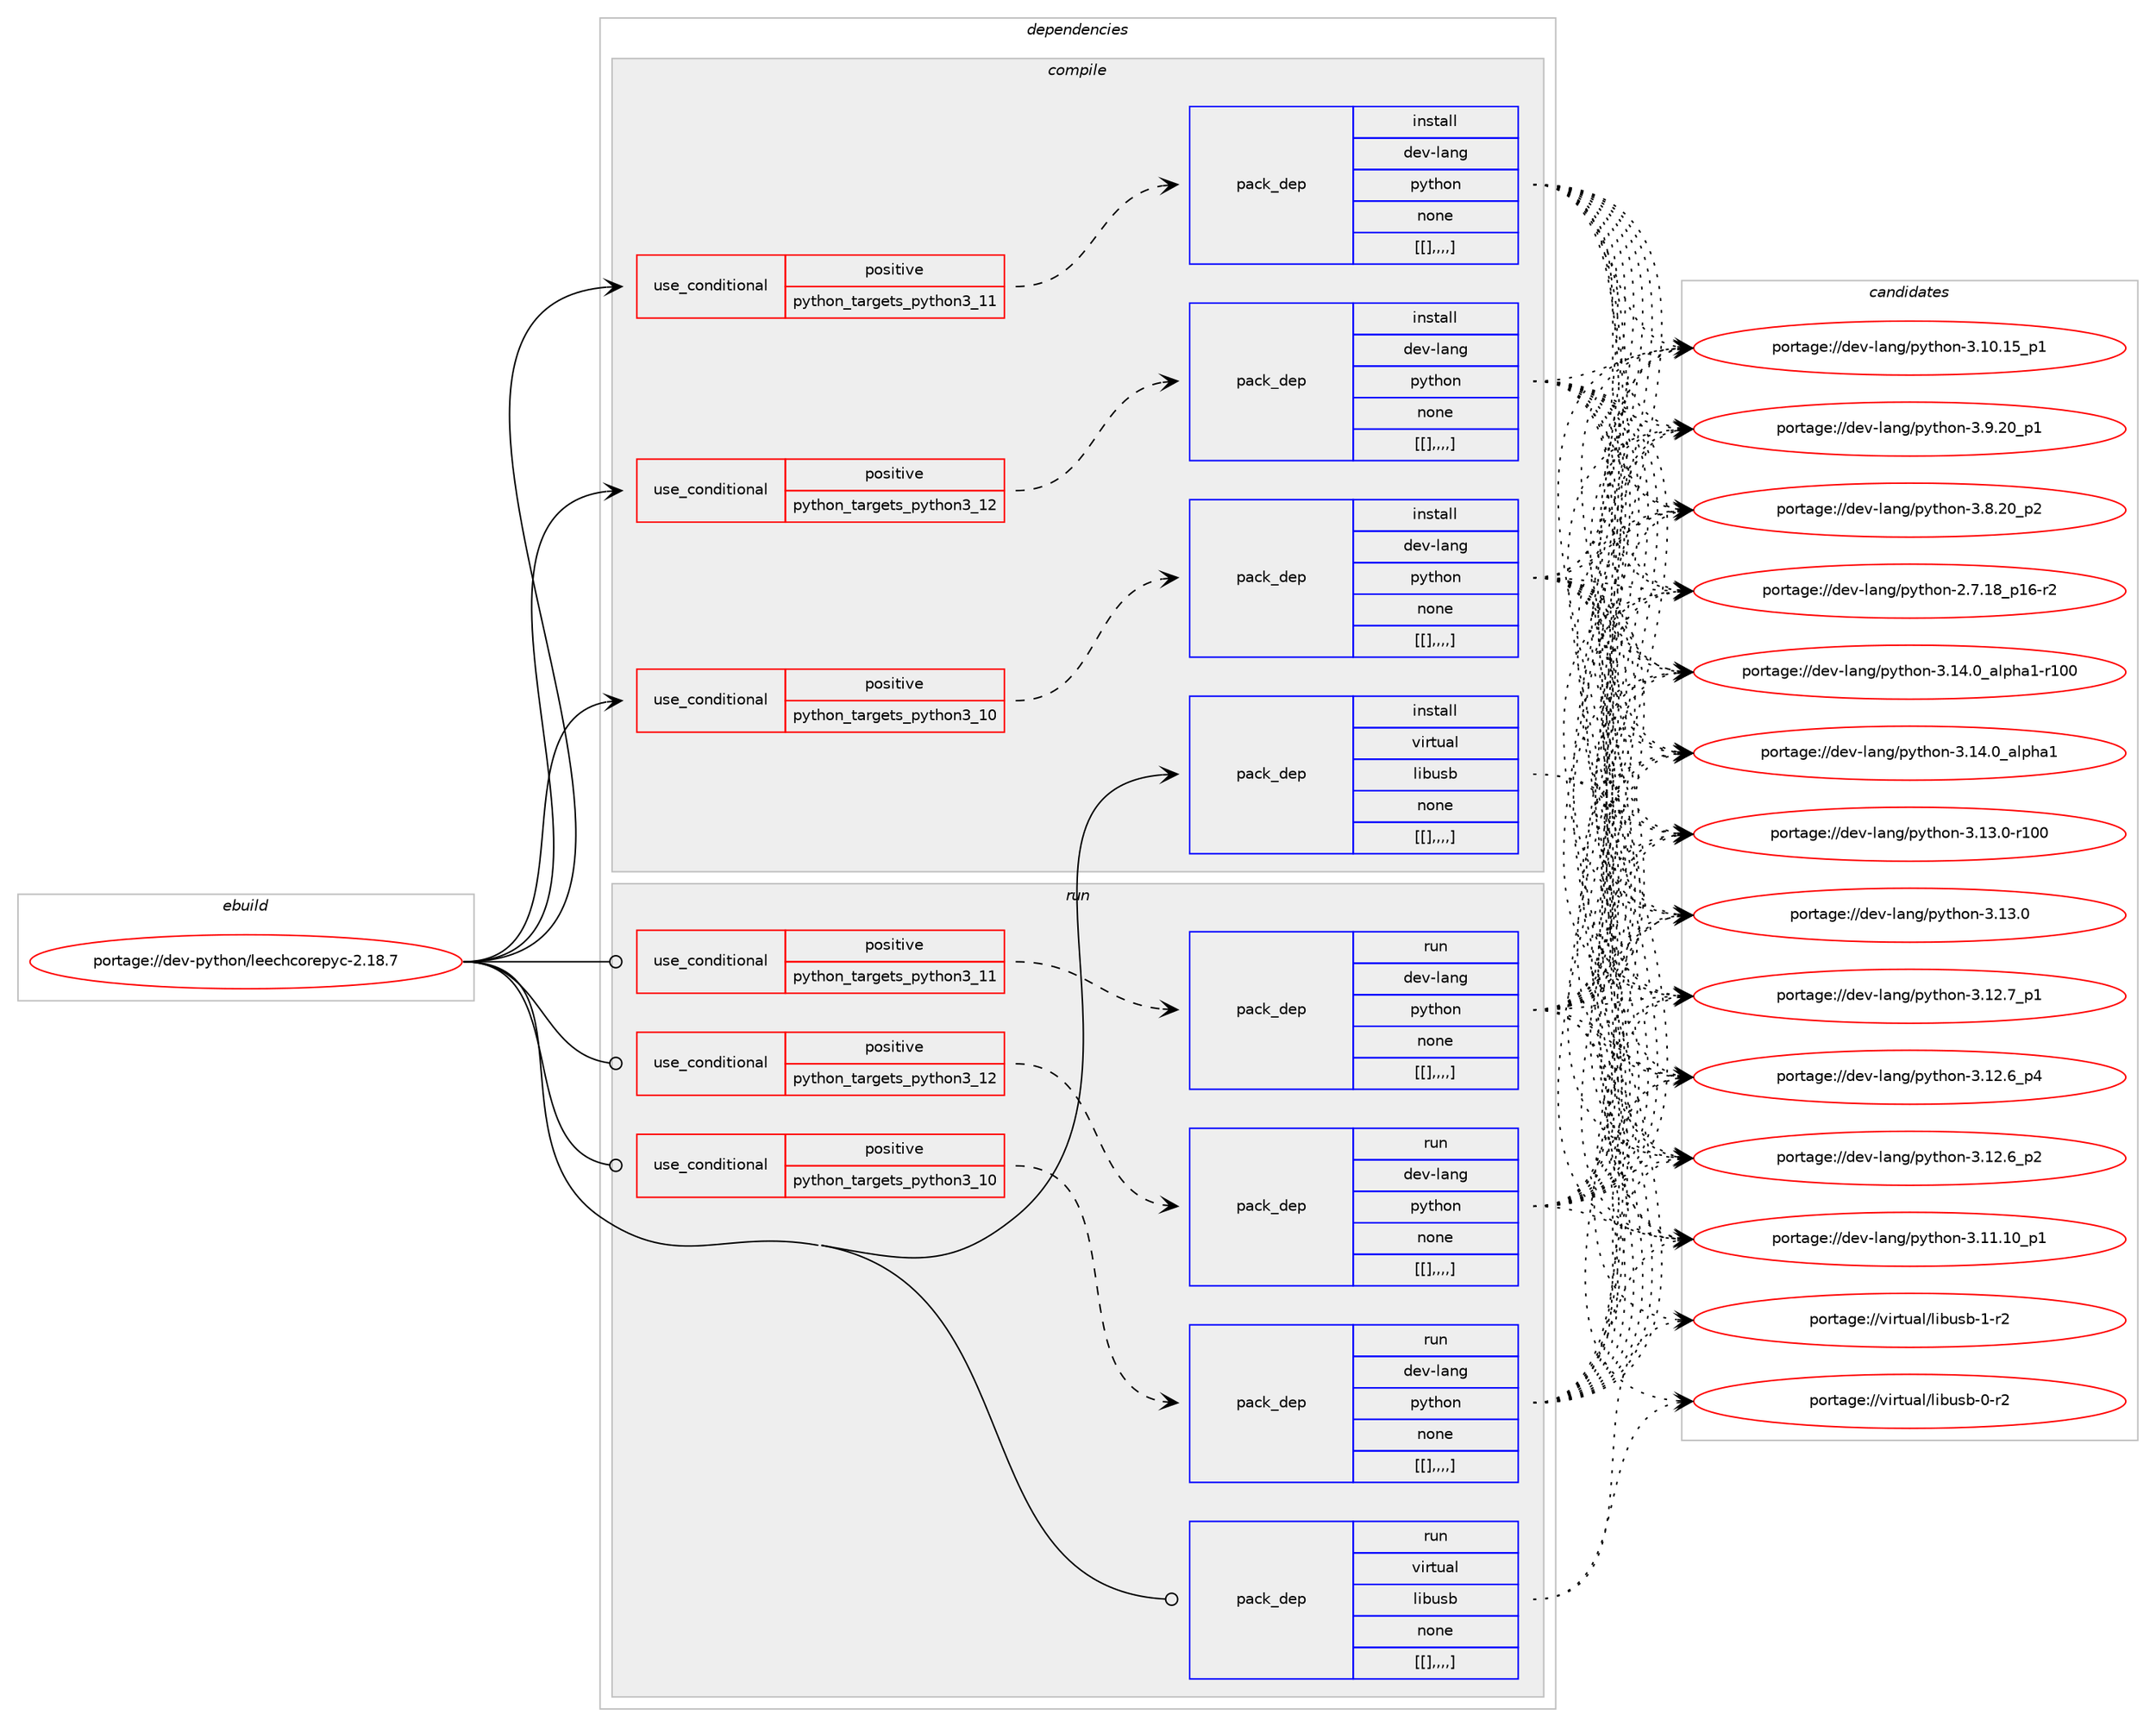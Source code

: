 digraph prolog {

# *************
# Graph options
# *************

newrank=true;
concentrate=true;
compound=true;
graph [rankdir=LR,fontname=Helvetica,fontsize=10,ranksep=1.5];#, ranksep=2.5, nodesep=0.2];
edge  [arrowhead=vee];
node  [fontname=Helvetica,fontsize=10];

# **********
# The ebuild
# **********

subgraph cluster_leftcol {
color=gray;
label=<<i>ebuild</i>>;
id [label="portage://dev-python/leechcorepyc-2.18.7", color=red, width=4, href="../dev-python/leechcorepyc-2.18.7.svg"];
}

# ****************
# The dependencies
# ****************

subgraph cluster_midcol {
color=gray;
label=<<i>dependencies</i>>;
subgraph cluster_compile {
fillcolor="#eeeeee";
style=filled;
label=<<i>compile</i>>;
subgraph cond36448 {
dependency155417 [label=<<TABLE BORDER="0" CELLBORDER="1" CELLSPACING="0" CELLPADDING="4"><TR><TD ROWSPAN="3" CELLPADDING="10">use_conditional</TD></TR><TR><TD>positive</TD></TR><TR><TD>python_targets_python3_10</TD></TR></TABLE>>, shape=none, color=red];
subgraph pack117673 {
dependency155485 [label=<<TABLE BORDER="0" CELLBORDER="1" CELLSPACING="0" CELLPADDING="4" WIDTH="220"><TR><TD ROWSPAN="6" CELLPADDING="30">pack_dep</TD></TR><TR><TD WIDTH="110">install</TD></TR><TR><TD>dev-lang</TD></TR><TR><TD>python</TD></TR><TR><TD>none</TD></TR><TR><TD>[[],,,,]</TD></TR></TABLE>>, shape=none, color=blue];
}
dependency155417:e -> dependency155485:w [weight=20,style="dashed",arrowhead="vee"];
}
id:e -> dependency155417:w [weight=20,style="solid",arrowhead="vee"];
subgraph cond36484 {
dependency155511 [label=<<TABLE BORDER="0" CELLBORDER="1" CELLSPACING="0" CELLPADDING="4"><TR><TD ROWSPAN="3" CELLPADDING="10">use_conditional</TD></TR><TR><TD>positive</TD></TR><TR><TD>python_targets_python3_11</TD></TR></TABLE>>, shape=none, color=red];
subgraph pack117711 {
dependency155536 [label=<<TABLE BORDER="0" CELLBORDER="1" CELLSPACING="0" CELLPADDING="4" WIDTH="220"><TR><TD ROWSPAN="6" CELLPADDING="30">pack_dep</TD></TR><TR><TD WIDTH="110">install</TD></TR><TR><TD>dev-lang</TD></TR><TR><TD>python</TD></TR><TR><TD>none</TD></TR><TR><TD>[[],,,,]</TD></TR></TABLE>>, shape=none, color=blue];
}
dependency155511:e -> dependency155536:w [weight=20,style="dashed",arrowhead="vee"];
}
id:e -> dependency155511:w [weight=20,style="solid",arrowhead="vee"];
subgraph cond36532 {
dependency155645 [label=<<TABLE BORDER="0" CELLBORDER="1" CELLSPACING="0" CELLPADDING="4"><TR><TD ROWSPAN="3" CELLPADDING="10">use_conditional</TD></TR><TR><TD>positive</TD></TR><TR><TD>python_targets_python3_12</TD></TR></TABLE>>, shape=none, color=red];
subgraph pack117822 {
dependency155748 [label=<<TABLE BORDER="0" CELLBORDER="1" CELLSPACING="0" CELLPADDING="4" WIDTH="220"><TR><TD ROWSPAN="6" CELLPADDING="30">pack_dep</TD></TR><TR><TD WIDTH="110">install</TD></TR><TR><TD>dev-lang</TD></TR><TR><TD>python</TD></TR><TR><TD>none</TD></TR><TR><TD>[[],,,,]</TD></TR></TABLE>>, shape=none, color=blue];
}
dependency155645:e -> dependency155748:w [weight=20,style="dashed",arrowhead="vee"];
}
id:e -> dependency155645:w [weight=20,style="solid",arrowhead="vee"];
subgraph pack117884 {
dependency155807 [label=<<TABLE BORDER="0" CELLBORDER="1" CELLSPACING="0" CELLPADDING="4" WIDTH="220"><TR><TD ROWSPAN="6" CELLPADDING="30">pack_dep</TD></TR><TR><TD WIDTH="110">install</TD></TR><TR><TD>virtual</TD></TR><TR><TD>libusb</TD></TR><TR><TD>none</TD></TR><TR><TD>[[],,,,]</TD></TR></TABLE>>, shape=none, color=blue];
}
id:e -> dependency155807:w [weight=20,style="solid",arrowhead="vee"];
}
subgraph cluster_compileandrun {
fillcolor="#eeeeee";
style=filled;
label=<<i>compile and run</i>>;
}
subgraph cluster_run {
fillcolor="#eeeeee";
style=filled;
label=<<i>run</i>>;
subgraph cond36604 {
dependency155814 [label=<<TABLE BORDER="0" CELLBORDER="1" CELLSPACING="0" CELLPADDING="4"><TR><TD ROWSPAN="3" CELLPADDING="10">use_conditional</TD></TR><TR><TD>positive</TD></TR><TR><TD>python_targets_python3_10</TD></TR></TABLE>>, shape=none, color=red];
subgraph pack117901 {
dependency155848 [label=<<TABLE BORDER="0" CELLBORDER="1" CELLSPACING="0" CELLPADDING="4" WIDTH="220"><TR><TD ROWSPAN="6" CELLPADDING="30">pack_dep</TD></TR><TR><TD WIDTH="110">run</TD></TR><TR><TD>dev-lang</TD></TR><TR><TD>python</TD></TR><TR><TD>none</TD></TR><TR><TD>[[],,,,]</TD></TR></TABLE>>, shape=none, color=blue];
}
dependency155814:e -> dependency155848:w [weight=20,style="dashed",arrowhead="vee"];
}
id:e -> dependency155814:w [weight=20,style="solid",arrowhead="odot"];
subgraph cond36646 {
dependency156034 [label=<<TABLE BORDER="0" CELLBORDER="1" CELLSPACING="0" CELLPADDING="4"><TR><TD ROWSPAN="3" CELLPADDING="10">use_conditional</TD></TR><TR><TD>positive</TD></TR><TR><TD>python_targets_python3_11</TD></TR></TABLE>>, shape=none, color=red];
subgraph pack118026 {
dependency156052 [label=<<TABLE BORDER="0" CELLBORDER="1" CELLSPACING="0" CELLPADDING="4" WIDTH="220"><TR><TD ROWSPAN="6" CELLPADDING="30">pack_dep</TD></TR><TR><TD WIDTH="110">run</TD></TR><TR><TD>dev-lang</TD></TR><TR><TD>python</TD></TR><TR><TD>none</TD></TR><TR><TD>[[],,,,]</TD></TR></TABLE>>, shape=none, color=blue];
}
dependency156034:e -> dependency156052:w [weight=20,style="dashed",arrowhead="vee"];
}
id:e -> dependency156034:w [weight=20,style="solid",arrowhead="odot"];
subgraph cond36708 {
dependency156149 [label=<<TABLE BORDER="0" CELLBORDER="1" CELLSPACING="0" CELLPADDING="4"><TR><TD ROWSPAN="3" CELLPADDING="10">use_conditional</TD></TR><TR><TD>positive</TD></TR><TR><TD>python_targets_python3_12</TD></TR></TABLE>>, shape=none, color=red];
subgraph pack118084 {
dependency156154 [label=<<TABLE BORDER="0" CELLBORDER="1" CELLSPACING="0" CELLPADDING="4" WIDTH="220"><TR><TD ROWSPAN="6" CELLPADDING="30">pack_dep</TD></TR><TR><TD WIDTH="110">run</TD></TR><TR><TD>dev-lang</TD></TR><TR><TD>python</TD></TR><TR><TD>none</TD></TR><TR><TD>[[],,,,]</TD></TR></TABLE>>, shape=none, color=blue];
}
dependency156149:e -> dependency156154:w [weight=20,style="dashed",arrowhead="vee"];
}
id:e -> dependency156149:w [weight=20,style="solid",arrowhead="odot"];
subgraph pack118095 {
dependency156173 [label=<<TABLE BORDER="0" CELLBORDER="1" CELLSPACING="0" CELLPADDING="4" WIDTH="220"><TR><TD ROWSPAN="6" CELLPADDING="30">pack_dep</TD></TR><TR><TD WIDTH="110">run</TD></TR><TR><TD>virtual</TD></TR><TR><TD>libusb</TD></TR><TR><TD>none</TD></TR><TR><TD>[[],,,,]</TD></TR></TABLE>>, shape=none, color=blue];
}
id:e -> dependency156173:w [weight=20,style="solid",arrowhead="odot"];
}
}

# **************
# The candidates
# **************

subgraph cluster_choices {
rank=same;
color=gray;
label=<<i>candidates</i>>;

subgraph choice117875 {
color=black;
nodesep=1;
choice100101118451089711010347112121116104111110455146495246489597108112104974945114494848 [label="portage://dev-lang/python-3.14.0_alpha1-r100", color=red, width=4,href="../dev-lang/python-3.14.0_alpha1-r100.svg"];
choice1001011184510897110103471121211161041111104551464952464895971081121049749 [label="portage://dev-lang/python-3.14.0_alpha1", color=red, width=4,href="../dev-lang/python-3.14.0_alpha1.svg"];
choice1001011184510897110103471121211161041111104551464951464845114494848 [label="portage://dev-lang/python-3.13.0-r100", color=red, width=4,href="../dev-lang/python-3.13.0-r100.svg"];
choice10010111845108971101034711212111610411111045514649514648 [label="portage://dev-lang/python-3.13.0", color=red, width=4,href="../dev-lang/python-3.13.0.svg"];
choice100101118451089711010347112121116104111110455146495046559511249 [label="portage://dev-lang/python-3.12.7_p1", color=red, width=4,href="../dev-lang/python-3.12.7_p1.svg"];
choice100101118451089711010347112121116104111110455146495046549511252 [label="portage://dev-lang/python-3.12.6_p4", color=red, width=4,href="../dev-lang/python-3.12.6_p4.svg"];
choice100101118451089711010347112121116104111110455146495046549511250 [label="portage://dev-lang/python-3.12.6_p2", color=red, width=4,href="../dev-lang/python-3.12.6_p2.svg"];
choice10010111845108971101034711212111610411111045514649494649489511249 [label="portage://dev-lang/python-3.11.10_p1", color=red, width=4,href="../dev-lang/python-3.11.10_p1.svg"];
choice10010111845108971101034711212111610411111045514649484649539511249 [label="portage://dev-lang/python-3.10.15_p1", color=red, width=4,href="../dev-lang/python-3.10.15_p1.svg"];
choice100101118451089711010347112121116104111110455146574650489511249 [label="portage://dev-lang/python-3.9.20_p1", color=red, width=4,href="../dev-lang/python-3.9.20_p1.svg"];
choice100101118451089711010347112121116104111110455146564650489511250 [label="portage://dev-lang/python-3.8.20_p2", color=red, width=4,href="../dev-lang/python-3.8.20_p2.svg"];
choice100101118451089711010347112121116104111110455046554649569511249544511450 [label="portage://dev-lang/python-2.7.18_p16-r2", color=red, width=4,href="../dev-lang/python-2.7.18_p16-r2.svg"];
dependency155485:e -> choice100101118451089711010347112121116104111110455146495246489597108112104974945114494848:w [style=dotted,weight="100"];
dependency155485:e -> choice1001011184510897110103471121211161041111104551464952464895971081121049749:w [style=dotted,weight="100"];
dependency155485:e -> choice1001011184510897110103471121211161041111104551464951464845114494848:w [style=dotted,weight="100"];
dependency155485:e -> choice10010111845108971101034711212111610411111045514649514648:w [style=dotted,weight="100"];
dependency155485:e -> choice100101118451089711010347112121116104111110455146495046559511249:w [style=dotted,weight="100"];
dependency155485:e -> choice100101118451089711010347112121116104111110455146495046549511252:w [style=dotted,weight="100"];
dependency155485:e -> choice100101118451089711010347112121116104111110455146495046549511250:w [style=dotted,weight="100"];
dependency155485:e -> choice10010111845108971101034711212111610411111045514649494649489511249:w [style=dotted,weight="100"];
dependency155485:e -> choice10010111845108971101034711212111610411111045514649484649539511249:w [style=dotted,weight="100"];
dependency155485:e -> choice100101118451089711010347112121116104111110455146574650489511249:w [style=dotted,weight="100"];
dependency155485:e -> choice100101118451089711010347112121116104111110455146564650489511250:w [style=dotted,weight="100"];
dependency155485:e -> choice100101118451089711010347112121116104111110455046554649569511249544511450:w [style=dotted,weight="100"];
}
subgraph choice117881 {
color=black;
nodesep=1;
choice100101118451089711010347112121116104111110455146495246489597108112104974945114494848 [label="portage://dev-lang/python-3.14.0_alpha1-r100", color=red, width=4,href="../dev-lang/python-3.14.0_alpha1-r100.svg"];
choice1001011184510897110103471121211161041111104551464952464895971081121049749 [label="portage://dev-lang/python-3.14.0_alpha1", color=red, width=4,href="../dev-lang/python-3.14.0_alpha1.svg"];
choice1001011184510897110103471121211161041111104551464951464845114494848 [label="portage://dev-lang/python-3.13.0-r100", color=red, width=4,href="../dev-lang/python-3.13.0-r100.svg"];
choice10010111845108971101034711212111610411111045514649514648 [label="portage://dev-lang/python-3.13.0", color=red, width=4,href="../dev-lang/python-3.13.0.svg"];
choice100101118451089711010347112121116104111110455146495046559511249 [label="portage://dev-lang/python-3.12.7_p1", color=red, width=4,href="../dev-lang/python-3.12.7_p1.svg"];
choice100101118451089711010347112121116104111110455146495046549511252 [label="portage://dev-lang/python-3.12.6_p4", color=red, width=4,href="../dev-lang/python-3.12.6_p4.svg"];
choice100101118451089711010347112121116104111110455146495046549511250 [label="portage://dev-lang/python-3.12.6_p2", color=red, width=4,href="../dev-lang/python-3.12.6_p2.svg"];
choice10010111845108971101034711212111610411111045514649494649489511249 [label="portage://dev-lang/python-3.11.10_p1", color=red, width=4,href="../dev-lang/python-3.11.10_p1.svg"];
choice10010111845108971101034711212111610411111045514649484649539511249 [label="portage://dev-lang/python-3.10.15_p1", color=red, width=4,href="../dev-lang/python-3.10.15_p1.svg"];
choice100101118451089711010347112121116104111110455146574650489511249 [label="portage://dev-lang/python-3.9.20_p1", color=red, width=4,href="../dev-lang/python-3.9.20_p1.svg"];
choice100101118451089711010347112121116104111110455146564650489511250 [label="portage://dev-lang/python-3.8.20_p2", color=red, width=4,href="../dev-lang/python-3.8.20_p2.svg"];
choice100101118451089711010347112121116104111110455046554649569511249544511450 [label="portage://dev-lang/python-2.7.18_p16-r2", color=red, width=4,href="../dev-lang/python-2.7.18_p16-r2.svg"];
dependency155536:e -> choice100101118451089711010347112121116104111110455146495246489597108112104974945114494848:w [style=dotted,weight="100"];
dependency155536:e -> choice1001011184510897110103471121211161041111104551464952464895971081121049749:w [style=dotted,weight="100"];
dependency155536:e -> choice1001011184510897110103471121211161041111104551464951464845114494848:w [style=dotted,weight="100"];
dependency155536:e -> choice10010111845108971101034711212111610411111045514649514648:w [style=dotted,weight="100"];
dependency155536:e -> choice100101118451089711010347112121116104111110455146495046559511249:w [style=dotted,weight="100"];
dependency155536:e -> choice100101118451089711010347112121116104111110455146495046549511252:w [style=dotted,weight="100"];
dependency155536:e -> choice100101118451089711010347112121116104111110455146495046549511250:w [style=dotted,weight="100"];
dependency155536:e -> choice10010111845108971101034711212111610411111045514649494649489511249:w [style=dotted,weight="100"];
dependency155536:e -> choice10010111845108971101034711212111610411111045514649484649539511249:w [style=dotted,weight="100"];
dependency155536:e -> choice100101118451089711010347112121116104111110455146574650489511249:w [style=dotted,weight="100"];
dependency155536:e -> choice100101118451089711010347112121116104111110455146564650489511250:w [style=dotted,weight="100"];
dependency155536:e -> choice100101118451089711010347112121116104111110455046554649569511249544511450:w [style=dotted,weight="100"];
}
subgraph choice117915 {
color=black;
nodesep=1;
choice100101118451089711010347112121116104111110455146495246489597108112104974945114494848 [label="portage://dev-lang/python-3.14.0_alpha1-r100", color=red, width=4,href="../dev-lang/python-3.14.0_alpha1-r100.svg"];
choice1001011184510897110103471121211161041111104551464952464895971081121049749 [label="portage://dev-lang/python-3.14.0_alpha1", color=red, width=4,href="../dev-lang/python-3.14.0_alpha1.svg"];
choice1001011184510897110103471121211161041111104551464951464845114494848 [label="portage://dev-lang/python-3.13.0-r100", color=red, width=4,href="../dev-lang/python-3.13.0-r100.svg"];
choice10010111845108971101034711212111610411111045514649514648 [label="portage://dev-lang/python-3.13.0", color=red, width=4,href="../dev-lang/python-3.13.0.svg"];
choice100101118451089711010347112121116104111110455146495046559511249 [label="portage://dev-lang/python-3.12.7_p1", color=red, width=4,href="../dev-lang/python-3.12.7_p1.svg"];
choice100101118451089711010347112121116104111110455146495046549511252 [label="portage://dev-lang/python-3.12.6_p4", color=red, width=4,href="../dev-lang/python-3.12.6_p4.svg"];
choice100101118451089711010347112121116104111110455146495046549511250 [label="portage://dev-lang/python-3.12.6_p2", color=red, width=4,href="../dev-lang/python-3.12.6_p2.svg"];
choice10010111845108971101034711212111610411111045514649494649489511249 [label="portage://dev-lang/python-3.11.10_p1", color=red, width=4,href="../dev-lang/python-3.11.10_p1.svg"];
choice10010111845108971101034711212111610411111045514649484649539511249 [label="portage://dev-lang/python-3.10.15_p1", color=red, width=4,href="../dev-lang/python-3.10.15_p1.svg"];
choice100101118451089711010347112121116104111110455146574650489511249 [label="portage://dev-lang/python-3.9.20_p1", color=red, width=4,href="../dev-lang/python-3.9.20_p1.svg"];
choice100101118451089711010347112121116104111110455146564650489511250 [label="portage://dev-lang/python-3.8.20_p2", color=red, width=4,href="../dev-lang/python-3.8.20_p2.svg"];
choice100101118451089711010347112121116104111110455046554649569511249544511450 [label="portage://dev-lang/python-2.7.18_p16-r2", color=red, width=4,href="../dev-lang/python-2.7.18_p16-r2.svg"];
dependency155748:e -> choice100101118451089711010347112121116104111110455146495246489597108112104974945114494848:w [style=dotted,weight="100"];
dependency155748:e -> choice1001011184510897110103471121211161041111104551464952464895971081121049749:w [style=dotted,weight="100"];
dependency155748:e -> choice1001011184510897110103471121211161041111104551464951464845114494848:w [style=dotted,weight="100"];
dependency155748:e -> choice10010111845108971101034711212111610411111045514649514648:w [style=dotted,weight="100"];
dependency155748:e -> choice100101118451089711010347112121116104111110455146495046559511249:w [style=dotted,weight="100"];
dependency155748:e -> choice100101118451089711010347112121116104111110455146495046549511252:w [style=dotted,weight="100"];
dependency155748:e -> choice100101118451089711010347112121116104111110455146495046549511250:w [style=dotted,weight="100"];
dependency155748:e -> choice10010111845108971101034711212111610411111045514649494649489511249:w [style=dotted,weight="100"];
dependency155748:e -> choice10010111845108971101034711212111610411111045514649484649539511249:w [style=dotted,weight="100"];
dependency155748:e -> choice100101118451089711010347112121116104111110455146574650489511249:w [style=dotted,weight="100"];
dependency155748:e -> choice100101118451089711010347112121116104111110455146564650489511250:w [style=dotted,weight="100"];
dependency155748:e -> choice100101118451089711010347112121116104111110455046554649569511249544511450:w [style=dotted,weight="100"];
}
subgraph choice117934 {
color=black;
nodesep=1;
choice1181051141161179710847108105981171159845494511450 [label="portage://virtual/libusb-1-r2", color=red, width=4,href="../virtual/libusb-1-r2.svg"];
choice1181051141161179710847108105981171159845484511450 [label="portage://virtual/libusb-0-r2", color=red, width=4,href="../virtual/libusb-0-r2.svg"];
dependency155807:e -> choice1181051141161179710847108105981171159845494511450:w [style=dotted,weight="100"];
dependency155807:e -> choice1181051141161179710847108105981171159845484511450:w [style=dotted,weight="100"];
}
subgraph choice117964 {
color=black;
nodesep=1;
choice100101118451089711010347112121116104111110455146495246489597108112104974945114494848 [label="portage://dev-lang/python-3.14.0_alpha1-r100", color=red, width=4,href="../dev-lang/python-3.14.0_alpha1-r100.svg"];
choice1001011184510897110103471121211161041111104551464952464895971081121049749 [label="portage://dev-lang/python-3.14.0_alpha1", color=red, width=4,href="../dev-lang/python-3.14.0_alpha1.svg"];
choice1001011184510897110103471121211161041111104551464951464845114494848 [label="portage://dev-lang/python-3.13.0-r100", color=red, width=4,href="../dev-lang/python-3.13.0-r100.svg"];
choice10010111845108971101034711212111610411111045514649514648 [label="portage://dev-lang/python-3.13.0", color=red, width=4,href="../dev-lang/python-3.13.0.svg"];
choice100101118451089711010347112121116104111110455146495046559511249 [label="portage://dev-lang/python-3.12.7_p1", color=red, width=4,href="../dev-lang/python-3.12.7_p1.svg"];
choice100101118451089711010347112121116104111110455146495046549511252 [label="portage://dev-lang/python-3.12.6_p4", color=red, width=4,href="../dev-lang/python-3.12.6_p4.svg"];
choice100101118451089711010347112121116104111110455146495046549511250 [label="portage://dev-lang/python-3.12.6_p2", color=red, width=4,href="../dev-lang/python-3.12.6_p2.svg"];
choice10010111845108971101034711212111610411111045514649494649489511249 [label="portage://dev-lang/python-3.11.10_p1", color=red, width=4,href="../dev-lang/python-3.11.10_p1.svg"];
choice10010111845108971101034711212111610411111045514649484649539511249 [label="portage://dev-lang/python-3.10.15_p1", color=red, width=4,href="../dev-lang/python-3.10.15_p1.svg"];
choice100101118451089711010347112121116104111110455146574650489511249 [label="portage://dev-lang/python-3.9.20_p1", color=red, width=4,href="../dev-lang/python-3.9.20_p1.svg"];
choice100101118451089711010347112121116104111110455146564650489511250 [label="portage://dev-lang/python-3.8.20_p2", color=red, width=4,href="../dev-lang/python-3.8.20_p2.svg"];
choice100101118451089711010347112121116104111110455046554649569511249544511450 [label="portage://dev-lang/python-2.7.18_p16-r2", color=red, width=4,href="../dev-lang/python-2.7.18_p16-r2.svg"];
dependency155848:e -> choice100101118451089711010347112121116104111110455146495246489597108112104974945114494848:w [style=dotted,weight="100"];
dependency155848:e -> choice1001011184510897110103471121211161041111104551464952464895971081121049749:w [style=dotted,weight="100"];
dependency155848:e -> choice1001011184510897110103471121211161041111104551464951464845114494848:w [style=dotted,weight="100"];
dependency155848:e -> choice10010111845108971101034711212111610411111045514649514648:w [style=dotted,weight="100"];
dependency155848:e -> choice100101118451089711010347112121116104111110455146495046559511249:w [style=dotted,weight="100"];
dependency155848:e -> choice100101118451089711010347112121116104111110455146495046549511252:w [style=dotted,weight="100"];
dependency155848:e -> choice100101118451089711010347112121116104111110455146495046549511250:w [style=dotted,weight="100"];
dependency155848:e -> choice10010111845108971101034711212111610411111045514649494649489511249:w [style=dotted,weight="100"];
dependency155848:e -> choice10010111845108971101034711212111610411111045514649484649539511249:w [style=dotted,weight="100"];
dependency155848:e -> choice100101118451089711010347112121116104111110455146574650489511249:w [style=dotted,weight="100"];
dependency155848:e -> choice100101118451089711010347112121116104111110455146564650489511250:w [style=dotted,weight="100"];
dependency155848:e -> choice100101118451089711010347112121116104111110455046554649569511249544511450:w [style=dotted,weight="100"];
}
subgraph choice117976 {
color=black;
nodesep=1;
choice100101118451089711010347112121116104111110455146495246489597108112104974945114494848 [label="portage://dev-lang/python-3.14.0_alpha1-r100", color=red, width=4,href="../dev-lang/python-3.14.0_alpha1-r100.svg"];
choice1001011184510897110103471121211161041111104551464952464895971081121049749 [label="portage://dev-lang/python-3.14.0_alpha1", color=red, width=4,href="../dev-lang/python-3.14.0_alpha1.svg"];
choice1001011184510897110103471121211161041111104551464951464845114494848 [label="portage://dev-lang/python-3.13.0-r100", color=red, width=4,href="../dev-lang/python-3.13.0-r100.svg"];
choice10010111845108971101034711212111610411111045514649514648 [label="portage://dev-lang/python-3.13.0", color=red, width=4,href="../dev-lang/python-3.13.0.svg"];
choice100101118451089711010347112121116104111110455146495046559511249 [label="portage://dev-lang/python-3.12.7_p1", color=red, width=4,href="../dev-lang/python-3.12.7_p1.svg"];
choice100101118451089711010347112121116104111110455146495046549511252 [label="portage://dev-lang/python-3.12.6_p4", color=red, width=4,href="../dev-lang/python-3.12.6_p4.svg"];
choice100101118451089711010347112121116104111110455146495046549511250 [label="portage://dev-lang/python-3.12.6_p2", color=red, width=4,href="../dev-lang/python-3.12.6_p2.svg"];
choice10010111845108971101034711212111610411111045514649494649489511249 [label="portage://dev-lang/python-3.11.10_p1", color=red, width=4,href="../dev-lang/python-3.11.10_p1.svg"];
choice10010111845108971101034711212111610411111045514649484649539511249 [label="portage://dev-lang/python-3.10.15_p1", color=red, width=4,href="../dev-lang/python-3.10.15_p1.svg"];
choice100101118451089711010347112121116104111110455146574650489511249 [label="portage://dev-lang/python-3.9.20_p1", color=red, width=4,href="../dev-lang/python-3.9.20_p1.svg"];
choice100101118451089711010347112121116104111110455146564650489511250 [label="portage://dev-lang/python-3.8.20_p2", color=red, width=4,href="../dev-lang/python-3.8.20_p2.svg"];
choice100101118451089711010347112121116104111110455046554649569511249544511450 [label="portage://dev-lang/python-2.7.18_p16-r2", color=red, width=4,href="../dev-lang/python-2.7.18_p16-r2.svg"];
dependency156052:e -> choice100101118451089711010347112121116104111110455146495246489597108112104974945114494848:w [style=dotted,weight="100"];
dependency156052:e -> choice1001011184510897110103471121211161041111104551464952464895971081121049749:w [style=dotted,weight="100"];
dependency156052:e -> choice1001011184510897110103471121211161041111104551464951464845114494848:w [style=dotted,weight="100"];
dependency156052:e -> choice10010111845108971101034711212111610411111045514649514648:w [style=dotted,weight="100"];
dependency156052:e -> choice100101118451089711010347112121116104111110455146495046559511249:w [style=dotted,weight="100"];
dependency156052:e -> choice100101118451089711010347112121116104111110455146495046549511252:w [style=dotted,weight="100"];
dependency156052:e -> choice100101118451089711010347112121116104111110455146495046549511250:w [style=dotted,weight="100"];
dependency156052:e -> choice10010111845108971101034711212111610411111045514649494649489511249:w [style=dotted,weight="100"];
dependency156052:e -> choice10010111845108971101034711212111610411111045514649484649539511249:w [style=dotted,weight="100"];
dependency156052:e -> choice100101118451089711010347112121116104111110455146574650489511249:w [style=dotted,weight="100"];
dependency156052:e -> choice100101118451089711010347112121116104111110455146564650489511250:w [style=dotted,weight="100"];
dependency156052:e -> choice100101118451089711010347112121116104111110455046554649569511249544511450:w [style=dotted,weight="100"];
}
subgraph choice118003 {
color=black;
nodesep=1;
choice100101118451089711010347112121116104111110455146495246489597108112104974945114494848 [label="portage://dev-lang/python-3.14.0_alpha1-r100", color=red, width=4,href="../dev-lang/python-3.14.0_alpha1-r100.svg"];
choice1001011184510897110103471121211161041111104551464952464895971081121049749 [label="portage://dev-lang/python-3.14.0_alpha1", color=red, width=4,href="../dev-lang/python-3.14.0_alpha1.svg"];
choice1001011184510897110103471121211161041111104551464951464845114494848 [label="portage://dev-lang/python-3.13.0-r100", color=red, width=4,href="../dev-lang/python-3.13.0-r100.svg"];
choice10010111845108971101034711212111610411111045514649514648 [label="portage://dev-lang/python-3.13.0", color=red, width=4,href="../dev-lang/python-3.13.0.svg"];
choice100101118451089711010347112121116104111110455146495046559511249 [label="portage://dev-lang/python-3.12.7_p1", color=red, width=4,href="../dev-lang/python-3.12.7_p1.svg"];
choice100101118451089711010347112121116104111110455146495046549511252 [label="portage://dev-lang/python-3.12.6_p4", color=red, width=4,href="../dev-lang/python-3.12.6_p4.svg"];
choice100101118451089711010347112121116104111110455146495046549511250 [label="portage://dev-lang/python-3.12.6_p2", color=red, width=4,href="../dev-lang/python-3.12.6_p2.svg"];
choice10010111845108971101034711212111610411111045514649494649489511249 [label="portage://dev-lang/python-3.11.10_p1", color=red, width=4,href="../dev-lang/python-3.11.10_p1.svg"];
choice10010111845108971101034711212111610411111045514649484649539511249 [label="portage://dev-lang/python-3.10.15_p1", color=red, width=4,href="../dev-lang/python-3.10.15_p1.svg"];
choice100101118451089711010347112121116104111110455146574650489511249 [label="portage://dev-lang/python-3.9.20_p1", color=red, width=4,href="../dev-lang/python-3.9.20_p1.svg"];
choice100101118451089711010347112121116104111110455146564650489511250 [label="portage://dev-lang/python-3.8.20_p2", color=red, width=4,href="../dev-lang/python-3.8.20_p2.svg"];
choice100101118451089711010347112121116104111110455046554649569511249544511450 [label="portage://dev-lang/python-2.7.18_p16-r2", color=red, width=4,href="../dev-lang/python-2.7.18_p16-r2.svg"];
dependency156154:e -> choice100101118451089711010347112121116104111110455146495246489597108112104974945114494848:w [style=dotted,weight="100"];
dependency156154:e -> choice1001011184510897110103471121211161041111104551464952464895971081121049749:w [style=dotted,weight="100"];
dependency156154:e -> choice1001011184510897110103471121211161041111104551464951464845114494848:w [style=dotted,weight="100"];
dependency156154:e -> choice10010111845108971101034711212111610411111045514649514648:w [style=dotted,weight="100"];
dependency156154:e -> choice100101118451089711010347112121116104111110455146495046559511249:w [style=dotted,weight="100"];
dependency156154:e -> choice100101118451089711010347112121116104111110455146495046549511252:w [style=dotted,weight="100"];
dependency156154:e -> choice100101118451089711010347112121116104111110455146495046549511250:w [style=dotted,weight="100"];
dependency156154:e -> choice10010111845108971101034711212111610411111045514649494649489511249:w [style=dotted,weight="100"];
dependency156154:e -> choice10010111845108971101034711212111610411111045514649484649539511249:w [style=dotted,weight="100"];
dependency156154:e -> choice100101118451089711010347112121116104111110455146574650489511249:w [style=dotted,weight="100"];
dependency156154:e -> choice100101118451089711010347112121116104111110455146564650489511250:w [style=dotted,weight="100"];
dependency156154:e -> choice100101118451089711010347112121116104111110455046554649569511249544511450:w [style=dotted,weight="100"];
}
subgraph choice118049 {
color=black;
nodesep=1;
choice1181051141161179710847108105981171159845494511450 [label="portage://virtual/libusb-1-r2", color=red, width=4,href="../virtual/libusb-1-r2.svg"];
choice1181051141161179710847108105981171159845484511450 [label="portage://virtual/libusb-0-r2", color=red, width=4,href="../virtual/libusb-0-r2.svg"];
dependency156173:e -> choice1181051141161179710847108105981171159845494511450:w [style=dotted,weight="100"];
dependency156173:e -> choice1181051141161179710847108105981171159845484511450:w [style=dotted,weight="100"];
}
}

}
